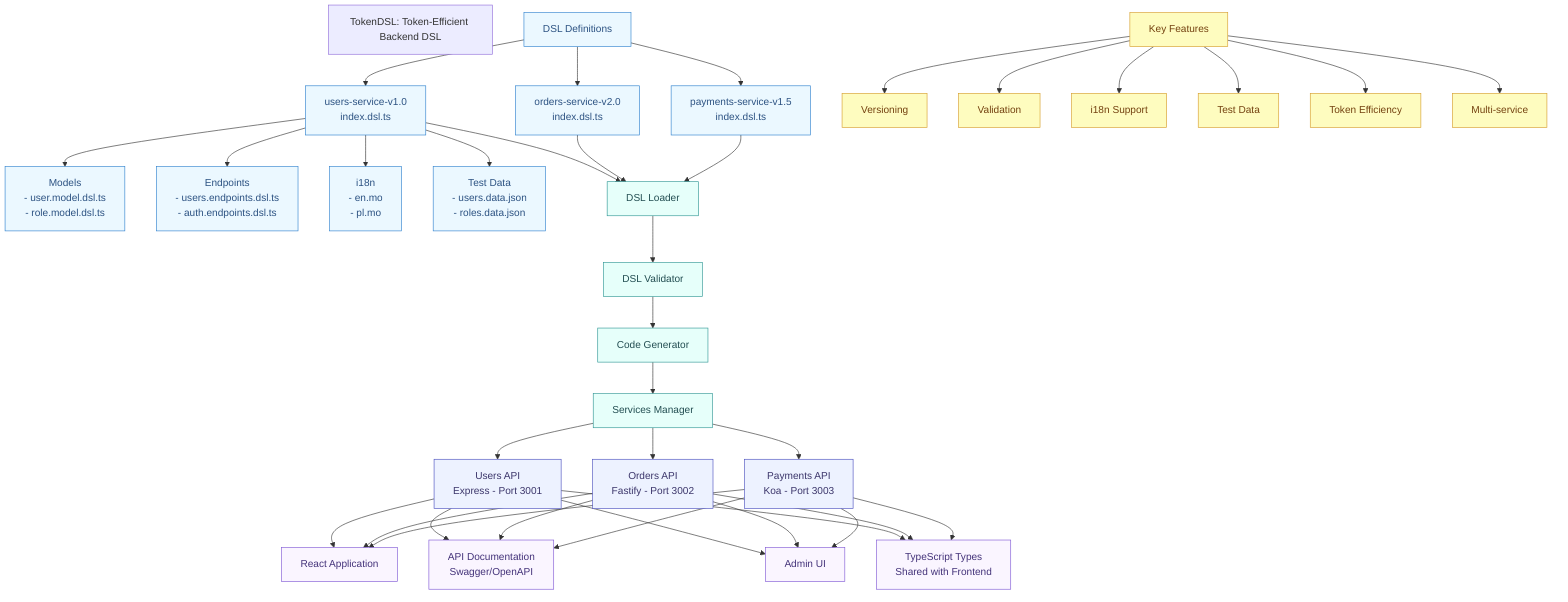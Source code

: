 flowchart TD
    classDef dsl fill:#ebf8ff,stroke:#3182ce,color:#2c5282
    classDef framework fill:#e6fffa,stroke:#319795,color:#234e52
    classDef api fill:#edf2ff,stroke:#4c51bf,color:#3c366b
    classDef client fill:#faf5ff,stroke:#805ad5,color:#44337a
    classDef feature fill:#fefcbf,stroke:#d69e2e,color:#744210

    title["TokenDSL: Token-Efficient Backend DSL"]

    %% DSL Definitions
    dsl["DSL Definitions"] --> service1["users-service-v1.0\nindex.dsl.ts"]
    dsl --> service2["orders-service-v2.0\nindex.dsl.ts"]
    dsl --> service3["payments-service-v1.5\nindex.dsl.ts"]

    %% DSL Contents per service
    service1 --> models1["Models\n- user.model.dsl.ts\n- role.model.dsl.ts"]
    service1 --> endpoints1["Endpoints\n- users.endpoints.dsl.ts\n- auth.endpoints.dsl.ts"]
    service1 --> i18n1["i18n\n- en.mo\n- pl.mo"]
    service1 --> testdata1["Test Data\n- users.data.json\n- roles.data.json"]

    %% Framework Layer
    service1 & service2 & service3 --> loader["DSL Loader"]
    loader --> validator["DSL Validator"]
    validator --> generator["Code Generator"]
    generator --> manager["Services Manager"]

    %% Generated APIs
    manager --> usersAPI["Users API\nExpress - Port 3001"]
    manager --> ordersAPI["Orders API\nFastify - Port 3002"]
    manager --> paymentsAPI["Payments API\nKoa - Port 3003"]

    %% Frontend/Clients
    usersAPI & ordersAPI & paymentsAPI --> react["React Application"]
    usersAPI & ordersAPI & paymentsAPI --> swagger["API Documentation\nSwagger/OpenAPI"]
    usersAPI & ordersAPI & paymentsAPI --> admin["Admin UI"]
    usersAPI & ordersAPI & paymentsAPI --> types["TypeScript Types\nShared with Frontend"]

    %% Features
    features["Key Features"] --> versioningF["Versioning"]
    features --> validationF["Validation"]
    features --> i18nF["i18n Support"]
    features --> testF["Test Data"]
    features --> tokenF["Token Efficiency"]
    features --> multiF["Multi-service"]

    %% Styling
    class dsl,service1,service2,service3,models1,endpoints1,i18n1,testdata1 dsl
    class loader,validator,generator,manager framework
    class usersAPI,ordersAPI,paymentsAPI api
    class react,swagger,admin,types client
    class features,versioningF,validationF,i18nF,testF,tokenF,multiF feature